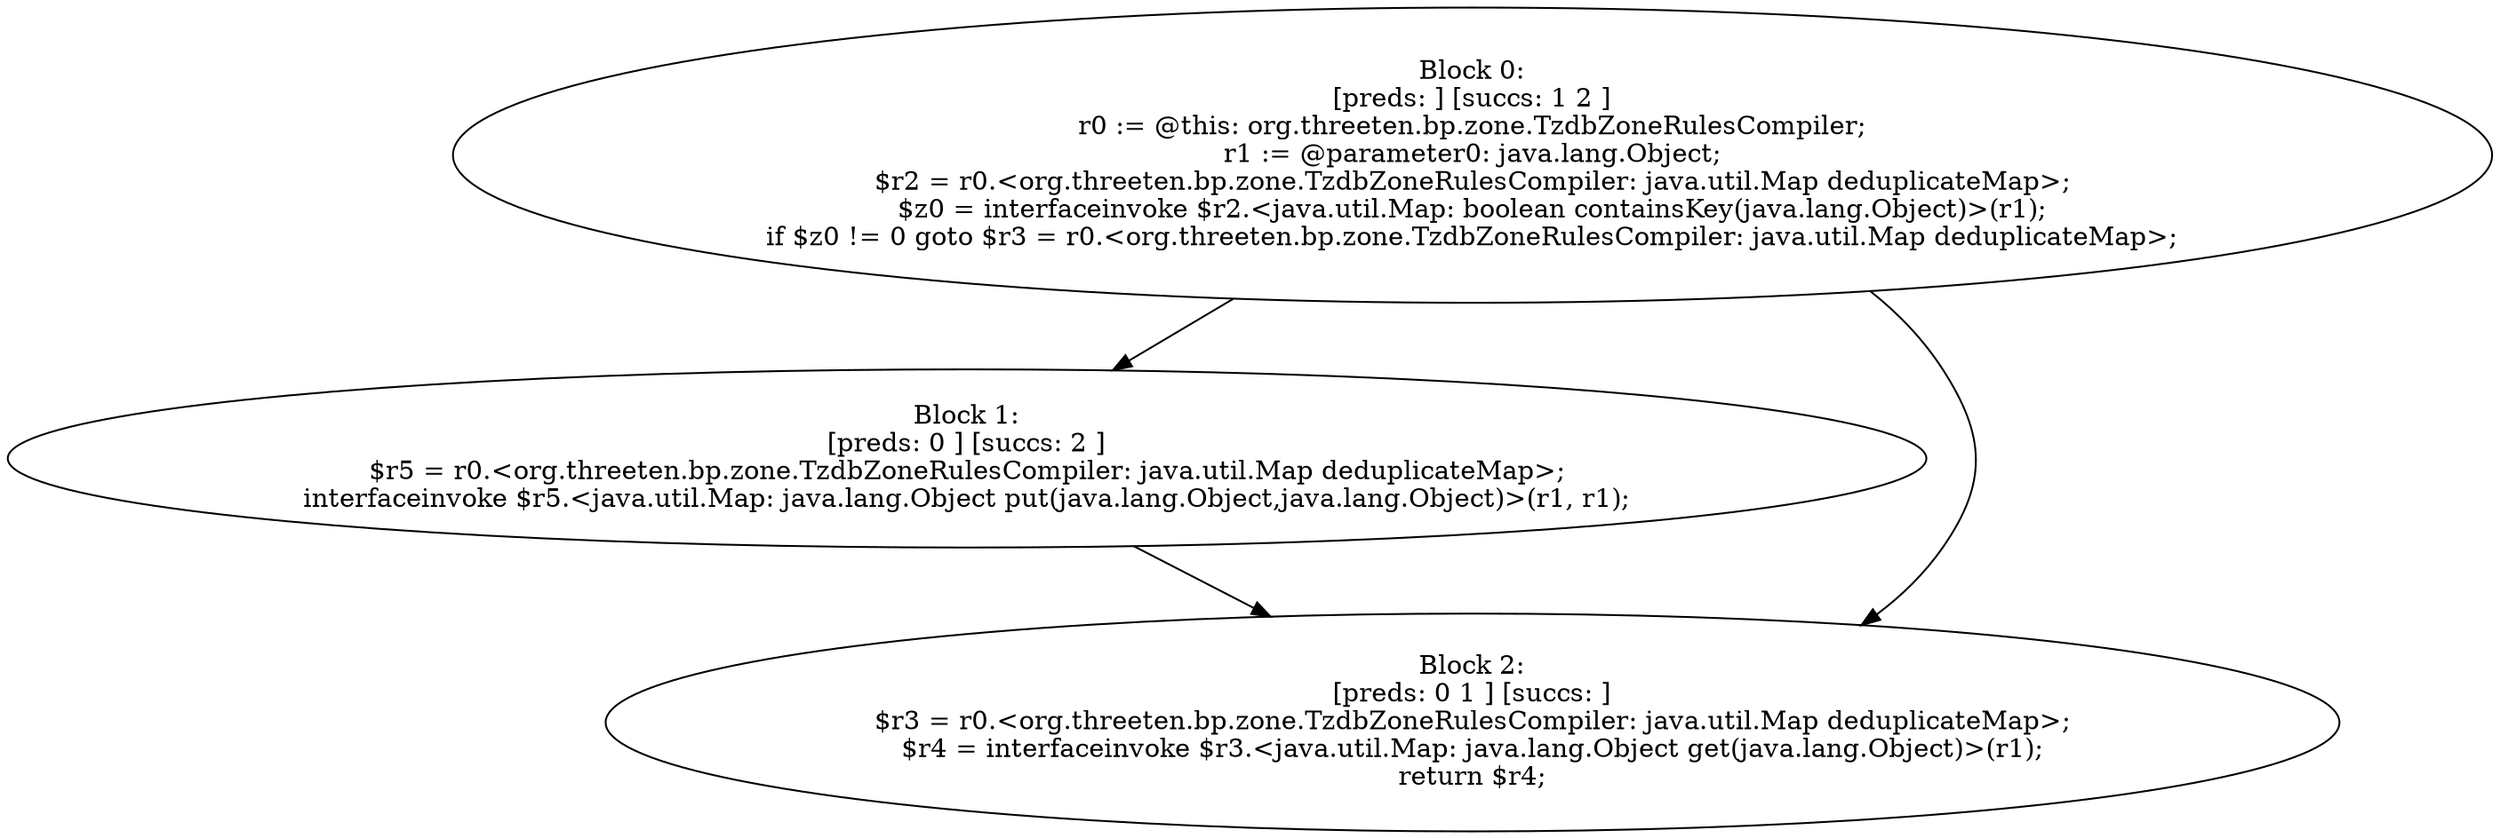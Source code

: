 digraph "unitGraph" {
    "Block 0:
[preds: ] [succs: 1 2 ]
r0 := @this: org.threeten.bp.zone.TzdbZoneRulesCompiler;
r1 := @parameter0: java.lang.Object;
$r2 = r0.<org.threeten.bp.zone.TzdbZoneRulesCompiler: java.util.Map deduplicateMap>;
$z0 = interfaceinvoke $r2.<java.util.Map: boolean containsKey(java.lang.Object)>(r1);
if $z0 != 0 goto $r3 = r0.<org.threeten.bp.zone.TzdbZoneRulesCompiler: java.util.Map deduplicateMap>;
"
    "Block 1:
[preds: 0 ] [succs: 2 ]
$r5 = r0.<org.threeten.bp.zone.TzdbZoneRulesCompiler: java.util.Map deduplicateMap>;
interfaceinvoke $r5.<java.util.Map: java.lang.Object put(java.lang.Object,java.lang.Object)>(r1, r1);
"
    "Block 2:
[preds: 0 1 ] [succs: ]
$r3 = r0.<org.threeten.bp.zone.TzdbZoneRulesCompiler: java.util.Map deduplicateMap>;
$r4 = interfaceinvoke $r3.<java.util.Map: java.lang.Object get(java.lang.Object)>(r1);
return $r4;
"
    "Block 0:
[preds: ] [succs: 1 2 ]
r0 := @this: org.threeten.bp.zone.TzdbZoneRulesCompiler;
r1 := @parameter0: java.lang.Object;
$r2 = r0.<org.threeten.bp.zone.TzdbZoneRulesCompiler: java.util.Map deduplicateMap>;
$z0 = interfaceinvoke $r2.<java.util.Map: boolean containsKey(java.lang.Object)>(r1);
if $z0 != 0 goto $r3 = r0.<org.threeten.bp.zone.TzdbZoneRulesCompiler: java.util.Map deduplicateMap>;
"->"Block 1:
[preds: 0 ] [succs: 2 ]
$r5 = r0.<org.threeten.bp.zone.TzdbZoneRulesCompiler: java.util.Map deduplicateMap>;
interfaceinvoke $r5.<java.util.Map: java.lang.Object put(java.lang.Object,java.lang.Object)>(r1, r1);
";
    "Block 0:
[preds: ] [succs: 1 2 ]
r0 := @this: org.threeten.bp.zone.TzdbZoneRulesCompiler;
r1 := @parameter0: java.lang.Object;
$r2 = r0.<org.threeten.bp.zone.TzdbZoneRulesCompiler: java.util.Map deduplicateMap>;
$z0 = interfaceinvoke $r2.<java.util.Map: boolean containsKey(java.lang.Object)>(r1);
if $z0 != 0 goto $r3 = r0.<org.threeten.bp.zone.TzdbZoneRulesCompiler: java.util.Map deduplicateMap>;
"->"Block 2:
[preds: 0 1 ] [succs: ]
$r3 = r0.<org.threeten.bp.zone.TzdbZoneRulesCompiler: java.util.Map deduplicateMap>;
$r4 = interfaceinvoke $r3.<java.util.Map: java.lang.Object get(java.lang.Object)>(r1);
return $r4;
";
    "Block 1:
[preds: 0 ] [succs: 2 ]
$r5 = r0.<org.threeten.bp.zone.TzdbZoneRulesCompiler: java.util.Map deduplicateMap>;
interfaceinvoke $r5.<java.util.Map: java.lang.Object put(java.lang.Object,java.lang.Object)>(r1, r1);
"->"Block 2:
[preds: 0 1 ] [succs: ]
$r3 = r0.<org.threeten.bp.zone.TzdbZoneRulesCompiler: java.util.Map deduplicateMap>;
$r4 = interfaceinvoke $r3.<java.util.Map: java.lang.Object get(java.lang.Object)>(r1);
return $r4;
";
}
